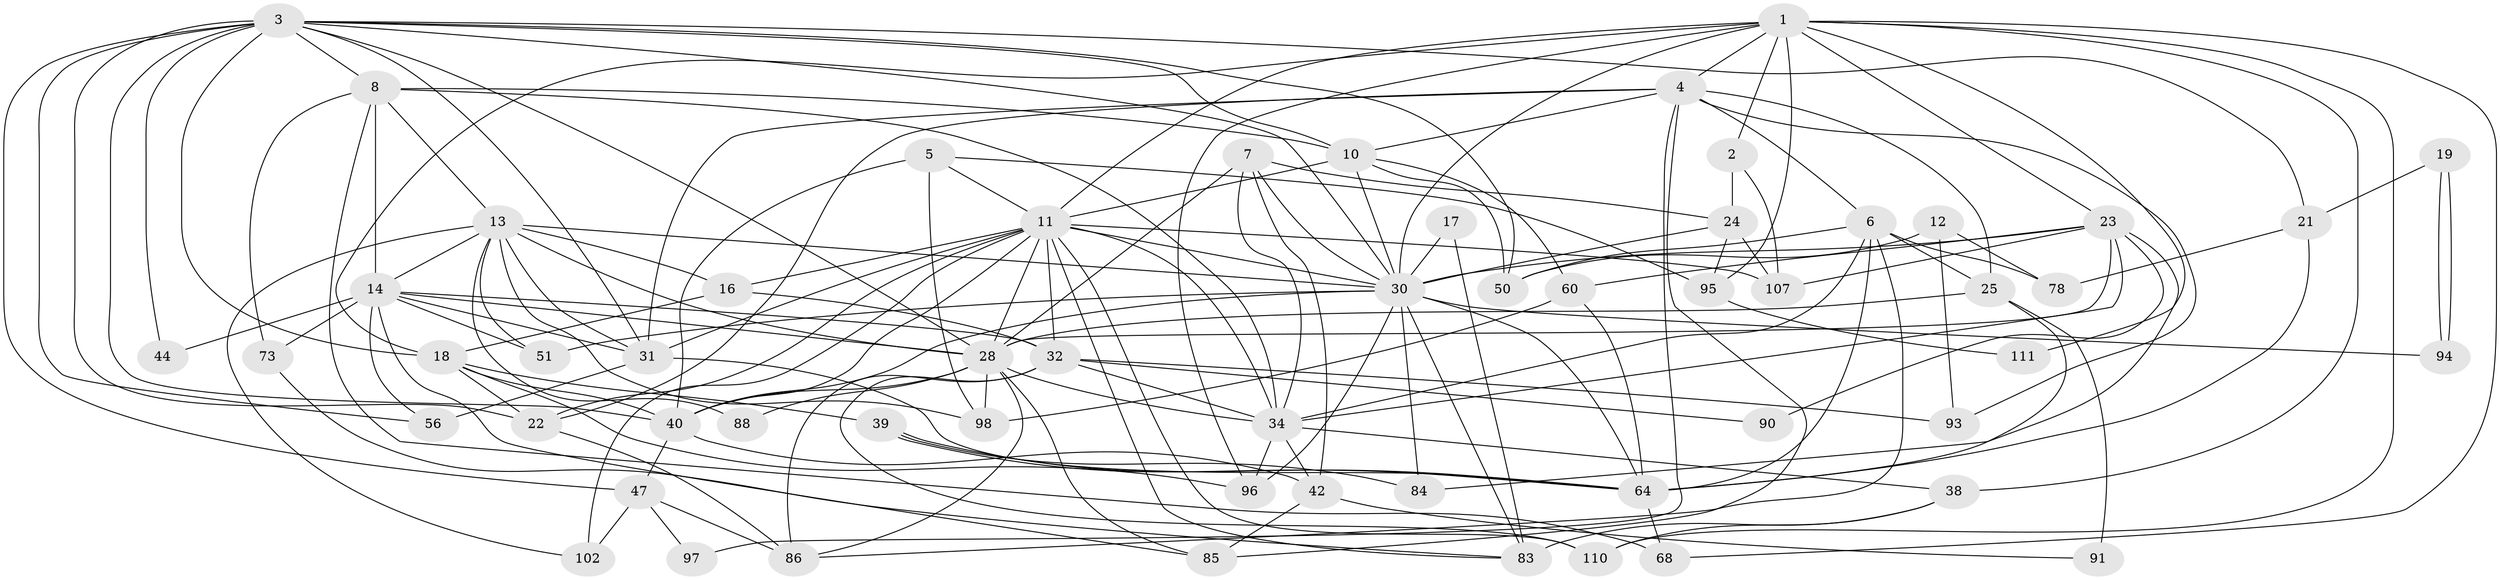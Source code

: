 // original degree distribution, {2: 0.09482758620689655, 3: 0.27586206896551724, 5: 0.15517241379310345, 4: 0.35344827586206895, 6: 0.06896551724137931, 7: 0.034482758620689655, 8: 0.017241379310344827}
// Generated by graph-tools (version 1.1) at 2025/14/03/09/25 04:14:58]
// undirected, 58 vertices, 159 edges
graph export_dot {
graph [start="1"]
  node [color=gray90,style=filled];
  1 [super="+104+41"];
  2;
  3 [super="+9+61+15"];
  4 [super="+36"];
  5;
  6 [super="+109"];
  7 [super="+75"];
  8 [super="+70"];
  10 [super="+115+69"];
  11 [super="+71+37+52"];
  12;
  13 [super="+20+74"];
  14 [super="+29+77+35"];
  16 [super="+27"];
  17;
  18 [super="+45+92"];
  19;
  21;
  22 [super="+114"];
  23 [super="+26"];
  24 [super="+48"];
  25 [super="+100"];
  28 [super="+59+55+82"];
  30 [super="+33+43+49+53"];
  31 [super="+46+106"];
  32 [super="+89"];
  34 [super="+58"];
  38;
  39;
  40 [super="+101"];
  42 [super="+65"];
  44;
  47;
  50 [super="+66"];
  51;
  56;
  60;
  64 [super="+79"];
  68;
  73;
  78;
  83 [super="+103"];
  84;
  85;
  86;
  88;
  90;
  91;
  93;
  94;
  95;
  96;
  97;
  98;
  102;
  107;
  110;
  111;
  1 -- 23;
  1 -- 11;
  1 -- 110;
  1 -- 111;
  1 -- 96;
  1 -- 2;
  1 -- 68;
  1 -- 38;
  1 -- 95 [weight=2];
  1 -- 4;
  1 -- 18;
  1 -- 30;
  2 -- 107;
  2 -- 24;
  3 -- 21;
  3 -- 10;
  3 -- 22;
  3 -- 56;
  3 -- 44;
  3 -- 47;
  3 -- 30;
  3 -- 28;
  3 -- 18 [weight=2];
  3 -- 31;
  3 -- 40;
  3 -- 50;
  3 -- 8;
  4 -- 97;
  4 -- 85;
  4 -- 22;
  4 -- 25;
  4 -- 10;
  4 -- 93;
  4 -- 31;
  4 -- 6;
  5 -- 40;
  5 -- 95;
  5 -- 98;
  5 -- 11;
  6 -- 64 [weight=2];
  6 -- 34;
  6 -- 50;
  6 -- 86;
  6 -- 78;
  6 -- 25;
  7 -- 42;
  7 -- 24;
  7 -- 34;
  7 -- 28;
  7 -- 30;
  8 -- 14;
  8 -- 34;
  8 -- 68;
  8 -- 73;
  8 -- 10;
  8 -- 13;
  10 -- 50;
  10 -- 60;
  10 -- 30 [weight=2];
  10 -- 11;
  11 -- 107;
  11 -- 110;
  11 -- 32;
  11 -- 22;
  11 -- 102;
  11 -- 31 [weight=2];
  11 -- 30;
  11 -- 34;
  11 -- 28;
  11 -- 16;
  11 -- 83;
  11 -- 40;
  12 -- 50;
  12 -- 78;
  12 -- 93;
  13 -- 16;
  13 -- 88;
  13 -- 98;
  13 -- 102;
  13 -- 14;
  13 -- 51;
  13 -- 28;
  13 -- 30;
  13 -- 31 [weight=2];
  14 -- 32;
  14 -- 73;
  14 -- 44;
  14 -- 85;
  14 -- 56;
  14 -- 28 [weight=2];
  14 -- 31;
  14 -- 51;
  16 -- 32;
  16 -- 18;
  17 -- 30;
  17 -- 83;
  18 -- 22;
  18 -- 40;
  18 -- 96;
  18 -- 39;
  19 -- 21;
  19 -- 94;
  19 -- 94;
  21 -- 78;
  21 -- 64;
  22 -- 86;
  23 -- 30;
  23 -- 90;
  23 -- 28 [weight=2];
  23 -- 34;
  23 -- 107;
  23 -- 84;
  23 -- 60;
  24 -- 95;
  24 -- 107;
  24 -- 30;
  25 -- 28;
  25 -- 64;
  25 -- 91;
  28 -- 40;
  28 -- 86;
  28 -- 34;
  28 -- 98;
  28 -- 85;
  28 -- 88;
  30 -- 51;
  30 -- 83 [weight=2];
  30 -- 96;
  30 -- 64;
  30 -- 40;
  30 -- 94;
  30 -- 84;
  31 -- 56;
  31 -- 64;
  32 -- 86;
  32 -- 90;
  32 -- 110;
  32 -- 34;
  32 -- 93;
  34 -- 96 [weight=2];
  34 -- 42;
  34 -- 38;
  38 -- 110;
  38 -- 83;
  39 -- 64;
  39 -- 64;
  39 -- 84;
  40 -- 42;
  40 -- 47;
  42 -- 91;
  42 -- 85;
  47 -- 86;
  47 -- 97;
  47 -- 102;
  60 -- 98;
  60 -- 64;
  64 -- 68;
  73 -- 83;
  95 -- 111;
}
